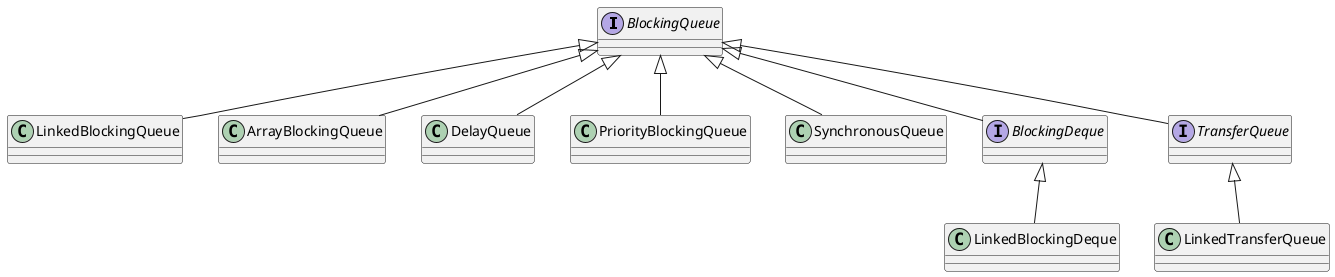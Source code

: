 @startuml


interface BlockingQueue {
}

class LinkedBlockingQueue {
}

class ArrayBlockingQueue {
}

class DelayQueue {
}

class PriorityBlockingQueue {
}

class SynchronousQueue {
}

interface BlockingDeque {
}

class LinkedBlockingDeque {
}

interface TransferQueue {
}

class LinkedTransferQueue {
}

BlockingQueue <|-- TransferQueue
BlockingQueue <|-- BlockingDeque
BlockingQueue <|-- ArrayBlockingQueue
BlockingQueue <|-- SynchronousQueue
BlockingQueue <|-- LinkedBlockingQueue
BlockingQueue <|-- DelayQueue
BlockingQueue <|-- PriorityBlockingQueue
BlockingDeque <|-- LinkedBlockingDeque
TransferQueue <|-- LinkedTransferQueue

@enduml